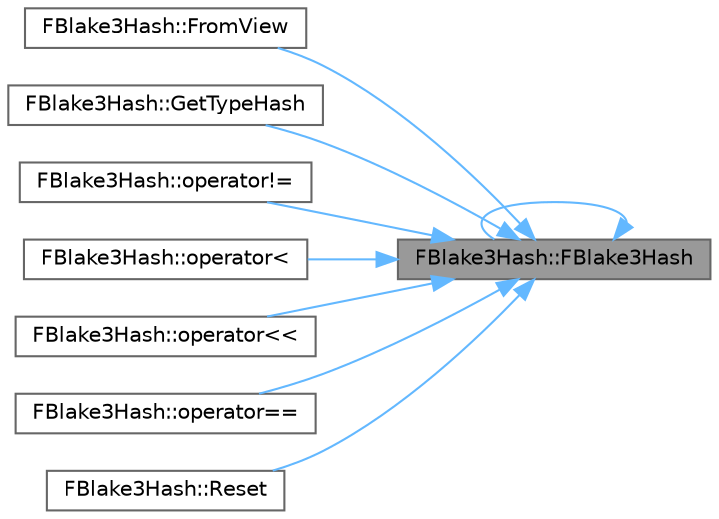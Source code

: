 digraph "FBlake3Hash::FBlake3Hash"
{
 // INTERACTIVE_SVG=YES
 // LATEX_PDF_SIZE
  bgcolor="transparent";
  edge [fontname=Helvetica,fontsize=10,labelfontname=Helvetica,labelfontsize=10];
  node [fontname=Helvetica,fontsize=10,shape=box,height=0.2,width=0.4];
  rankdir="RL";
  Node1 [id="Node000001",label="FBlake3Hash::FBlake3Hash",height=0.2,width=0.4,color="gray40", fillcolor="grey60", style="filled", fontcolor="black",tooltip="Construct a zero hash."];
  Node1 -> Node1 [id="edge1_Node000001_Node000001",dir="back",color="steelblue1",style="solid",tooltip=" "];
  Node1 -> Node2 [id="edge2_Node000001_Node000002",dir="back",color="steelblue1",style="solid",tooltip=" "];
  Node2 [id="Node000002",label="FBlake3Hash::FromView",height=0.2,width=0.4,color="grey40", fillcolor="white", style="filled",URL="$d6/d14/structFBlake3Hash.html#abd611beee5ada5f4f7f212bd208675b9",tooltip="Construct a hash from a view of 32 bytes."];
  Node1 -> Node3 [id="edge3_Node000001_Node000003",dir="back",color="steelblue1",style="solid",tooltip=" "];
  Node3 [id="Node000003",label="FBlake3Hash::GetTypeHash",height=0.2,width=0.4,color="grey40", fillcolor="white", style="filled",URL="$d6/d14/structFBlake3Hash.html#a6226934d95390b82d444b6bd944d6983",tooltip=" "];
  Node1 -> Node4 [id="edge4_Node000001_Node000004",dir="back",color="steelblue1",style="solid",tooltip=" "];
  Node4 [id="Node000004",label="FBlake3Hash::operator!=",height=0.2,width=0.4,color="grey40", fillcolor="white", style="filled",URL="$d6/d14/structFBlake3Hash.html#a61397ce22216554b2aa914290bff02f8",tooltip=" "];
  Node1 -> Node5 [id="edge5_Node000001_Node000005",dir="back",color="steelblue1",style="solid",tooltip=" "];
  Node5 [id="Node000005",label="FBlake3Hash::operator\<",height=0.2,width=0.4,color="grey40", fillcolor="white", style="filled",URL="$d6/d14/structFBlake3Hash.html#afa4f3321f024c96bbd0dcbcd9147bb80",tooltip=" "];
  Node1 -> Node6 [id="edge6_Node000001_Node000006",dir="back",color="steelblue1",style="solid",tooltip=" "];
  Node6 [id="Node000006",label="FBlake3Hash::operator\<\<",height=0.2,width=0.4,color="grey40", fillcolor="white", style="filled",URL="$d6/d14/structFBlake3Hash.html#a8594c2069c8e0a0c9de80daea8fbf85a",tooltip=" "];
  Node1 -> Node7 [id="edge7_Node000001_Node000007",dir="back",color="steelblue1",style="solid",tooltip=" "];
  Node7 [id="Node000007",label="FBlake3Hash::operator==",height=0.2,width=0.4,color="grey40", fillcolor="white", style="filled",URL="$d6/d14/structFBlake3Hash.html#aff56c029de7637357d64c075d27cd6eb",tooltip=" "];
  Node1 -> Node8 [id="edge8_Node000001_Node000008",dir="back",color="steelblue1",style="solid",tooltip=" "];
  Node8 [id="Node000008",label="FBlake3Hash::Reset",height=0.2,width=0.4,color="grey40", fillcolor="white", style="filled",URL="$d6/d14/structFBlake3Hash.html#af414765386a6de0b65e2750f23138ca2",tooltip="Reset this to a zero hash."];
}
